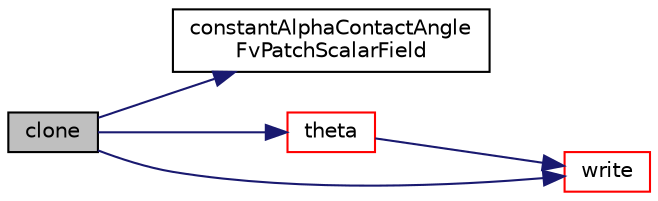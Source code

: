 digraph "clone"
{
  bgcolor="transparent";
  edge [fontname="Helvetica",fontsize="10",labelfontname="Helvetica",labelfontsize="10"];
  node [fontname="Helvetica",fontsize="10",shape=record];
  rankdir="LR";
  Node29 [label="clone",height=0.2,width=0.4,color="black", fillcolor="grey75", style="filled", fontcolor="black"];
  Node29 -> Node30 [color="midnightblue",fontsize="10",style="solid",fontname="Helvetica"];
  Node30 [label="constantAlphaContactAngle\lFvPatchScalarField",height=0.2,width=0.4,color="black",URL="$a31897.html#a02167542043a51670329a90f9317ebca",tooltip="Construct from patch and internal field. "];
  Node29 -> Node31 [color="midnightblue",fontsize="10",style="solid",fontname="Helvetica"];
  Node31 [label="theta",height=0.2,width=0.4,color="red",URL="$a31897.html#adb6a61a8ff08b20d8bb17c0fdebbf96c",tooltip="Return the equilibrium contact-angle. "];
  Node31 -> Node33 [color="midnightblue",fontsize="10",style="solid",fontname="Helvetica"];
  Node33 [label="write",height=0.2,width=0.4,color="red",URL="$a31897.html#a293fdfec8bdfbd5c3913ab4c9f3454ff",tooltip="Write. "];
  Node29 -> Node33 [color="midnightblue",fontsize="10",style="solid",fontname="Helvetica"];
}
